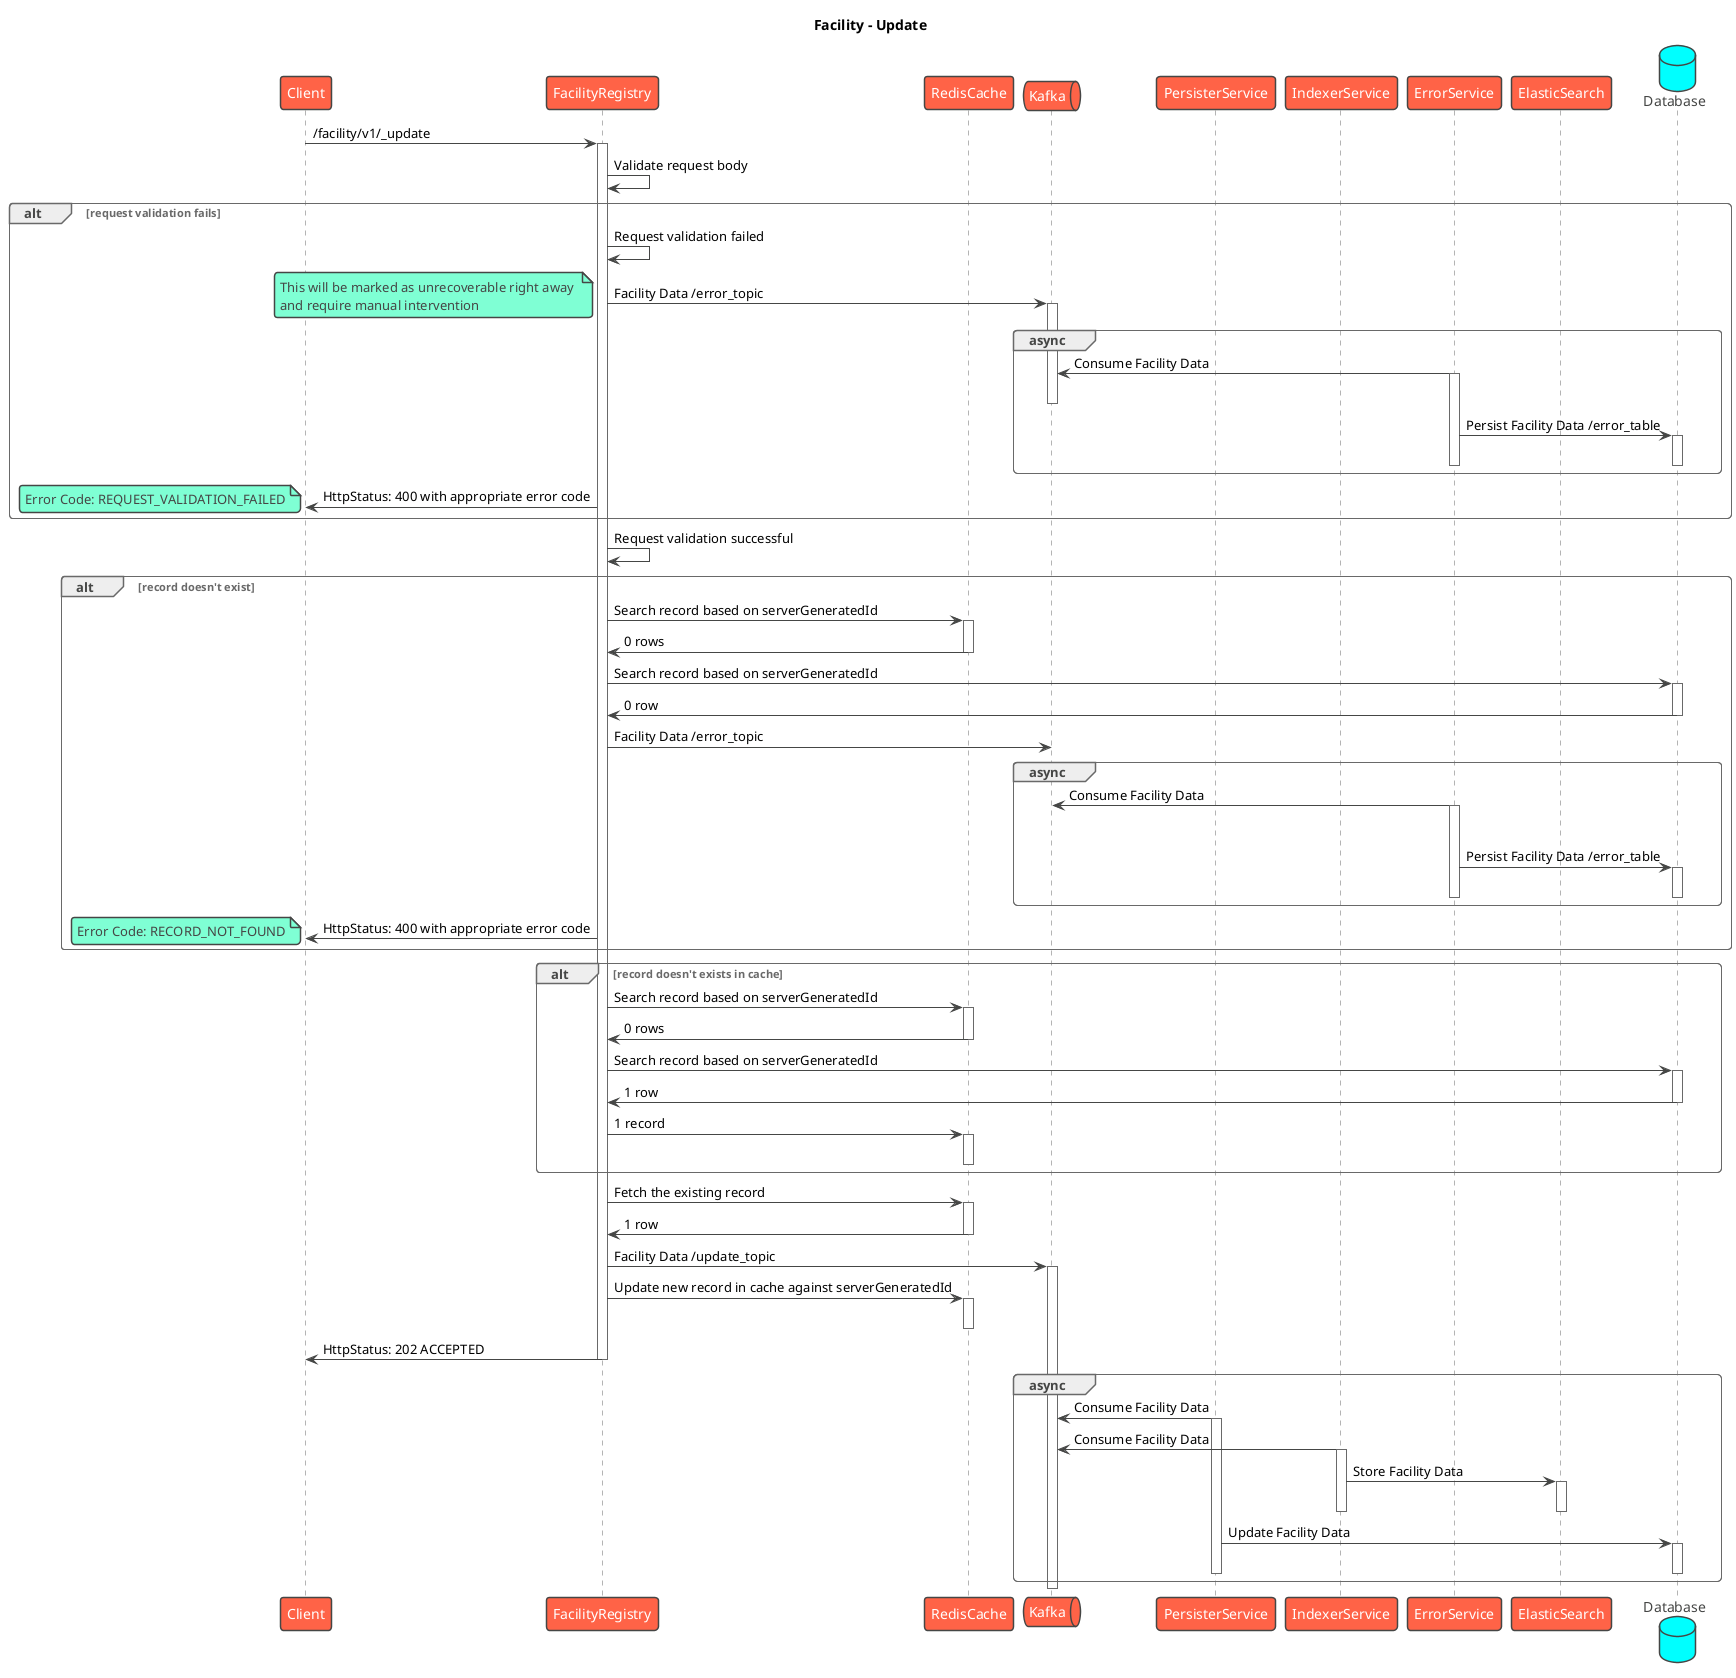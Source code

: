 @startuml
title Facility - Update
!theme vibrant
participant Client as c
participant FacilityRegistry as s
participant RedisCache as rc
queue Kafka as k
participant PersisterService as prs
participant IndexerService as idx
participant ErrorService as es
participant ElasticSearch as el
database Database as db
c -> s : /facility/v1/_update
activate s
s -> s: Validate request body
alt request validation fails
    s -> s: Request validation failed
    s -> k: Facility Data /error_topic
    note left
        This will be marked as unrecoverable right away 
        and require manual intervention
    end note
    activate k
    group async
        es -> k: Consume Facility Data
        activate es
        deactivate k
        es -> db: Persist Facility Data /error_table
        activate db
        deactivate db
        deactivate es
    end
    s -> c: HttpStatus: 400 with appropriate error code
    note left
      Error Code: REQUEST_VALIDATION_FAILED
    end note
end
s -> s: Request validation successful
alt record doesn't exist
    s -> rc: Search record based on serverGeneratedId
    activate rc
    rc -> s: 0 rows
    deactivate rc
    s -> db: Search record based on serverGeneratedId
    activate db
    db -> s: 0 row
    deactivate db
    s -> k: Facility Data /error_topic
    group async
        es -> k: Consume Facility Data
        activate es
        deactivate k
        es -> db: Persist Facility Data /error_table
        activate db
        deactivate db
        deactivate es
    end
    s -> c: HttpStatus: 400 with appropriate error code
    note left
      Error Code: RECORD_NOT_FOUND
    end note
end
alt record doesn't exists in cache
    s -> rc: Search record based on serverGeneratedId
    activate rc
    rc -> s: 0 rows
    deactivate rc
    s -> db: Search record based on serverGeneratedId
    activate db
    db -> s: 1 row
    deactivate db
    s -> rc: 1 record
    activate rc
    deactivate rc
end
s -> rc: Fetch the existing record
activate rc
rc -> s: 1 row
deactivate rc
s -> k: Facility Data /update_topic
activate k
s -> rc: Update new record in cache against serverGeneratedId
activate rc
deactivate rc
s -> c: HttpStatus: 202 ACCEPTED
deactivate s
group async
    prs -> k: Consume Facility Data
    activate prs
    idx -> k: Consume Facility Data
    activate idx
    idx -> el: Store Facility Data
    activate el
    deactivate el
    deactivate idx
    prs -> db: Update Facility Data
    activate db
    deactivate db
    deactivate prs
end
deactivate k
@enduml